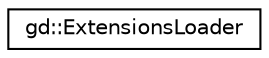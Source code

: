 digraph "Graphical Class Hierarchy"
{
  edge [fontname="Helvetica",fontsize="10",labelfontname="Helvetica",labelfontsize="10"];
  node [fontname="Helvetica",fontsize="10",shape=record];
  rankdir="LR";
  Node1 [label="gd::ExtensionsLoader",height=0.2,width=0.4,color="black", fillcolor="white", style="filled",URL="$classgd_1_1_extensions_loader.html",tooltip="Internal class loading static extensions. "];
}
